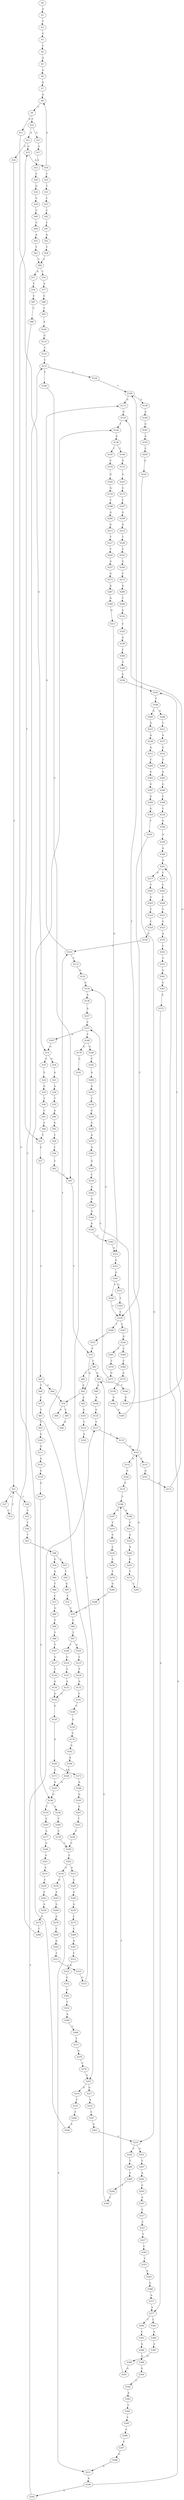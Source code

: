 strict digraph  {
	S0 -> S1 [ label = A ];
	S1 -> S2 [ label = T ];
	S2 -> S3 [ label = C ];
	S3 -> S4 [ label = C ];
	S4 -> S5 [ label = A ];
	S5 -> S6 [ label = G ];
	S6 -> S7 [ label = A ];
	S7 -> S8 [ label = A ];
	S8 -> S9 [ label = C ];
	S9 -> S10 [ label = C ];
	S9 -> S11 [ label = A ];
	S10 -> S12 [ label = A ];
	S10 -> S13 [ label = G ];
	S11 -> S14 [ label = G ];
	S12 -> S15 [ label = G ];
	S12 -> S16 [ label = C ];
	S13 -> S17 [ label = G ];
	S14 -> S18 [ label = G ];
	S14 -> S19 [ label = C ];
	S15 -> S20 [ label = A ];
	S16 -> S21 [ label = C ];
	S17 -> S22 [ label = A ];
	S18 -> S23 [ label = A ];
	S19 -> S24 [ label = C ];
	S20 -> S25 [ label = C ];
	S20 -> S8 [ label = A ];
	S21 -> S26 [ label = C ];
	S21 -> S27 [ label = A ];
	S22 -> S28 [ label = C ];
	S23 -> S29 [ label = A ];
	S24 -> S30 [ label = G ];
	S25 -> S31 [ label = T ];
	S26 -> S32 [ label = C ];
	S27 -> S33 [ label = C ];
	S28 -> S34 [ label = G ];
	S29 -> S35 [ label = T ];
	S30 -> S36 [ label = T ];
	S31 -> S37 [ label = C ];
	S32 -> S38 [ label = T ];
	S33 -> S21 [ label = C ];
	S34 -> S39 [ label = C ];
	S35 -> S40 [ label = A ];
	S36 -> S41 [ label = C ];
	S37 -> S42 [ label = C ];
	S38 -> S43 [ label = T ];
	S39 -> S44 [ label = C ];
	S40 -> S45 [ label = G ];
	S41 -> S46 [ label = C ];
	S42 -> S47 [ label = C ];
	S43 -> S48 [ label = C ];
	S44 -> S49 [ label = C ];
	S45 -> S50 [ label = T ];
	S46 -> S51 [ label = T ];
	S47 -> S52 [ label = A ];
	S48 -> S53 [ label = C ];
	S48 -> S54 [ label = G ];
	S49 -> S55 [ label = A ];
	S50 -> S56 [ label = C ];
	S51 -> S57 [ label = C ];
	S52 -> S58 [ label = T ];
	S53 -> S59 [ label = T ];
	S54 -> S60 [ label = A ];
	S55 -> S61 [ label = T ];
	S56 -> S62 [ label = T ];
	S57 -> S63 [ label = T ];
	S58 -> S64 [ label = C ];
	S59 -> S65 [ label = G ];
	S60 -> S66 [ label = T ];
	S61 -> S64 [ label = C ];
	S62 -> S67 [ label = C ];
	S63 -> S68 [ label = T ];
	S63 -> S69 [ label = G ];
	S64 -> S70 [ label = T ];
	S64 -> S71 [ label = G ];
	S65 -> S72 [ label = T ];
	S66 -> S73 [ label = C ];
	S67 -> S74 [ label = T ];
	S68 -> S75 [ label = C ];
	S69 -> S76 [ label = T ];
	S70 -> S77 [ label = G ];
	S71 -> S78 [ label = T ];
	S72 -> S79 [ label = C ];
	S73 -> S80 [ label = G ];
	S74 -> S81 [ label = C ];
	S74 -> S82 [ label = G ];
	S75 -> S83 [ label = T ];
	S76 -> S84 [ label = A ];
	S76 -> S85 [ label = C ];
	S77 -> S86 [ label = C ];
	S78 -> S87 [ label = C ];
	S79 -> S88 [ label = C ];
	S80 -> S89 [ label = T ];
	S81 -> S90 [ label = T ];
	S81 -> S91 [ label = G ];
	S82 -> S92 [ label = A ];
	S82 -> S76 [ label = T ];
	S83 -> S93 [ label = C ];
	S85 -> S94 [ label = G ];
	S86 -> S95 [ label = C ];
	S87 -> S96 [ label = C ];
	S88 -> S97 [ label = T ];
	S89 -> S98 [ label = T ];
	S90 -> S82 [ label = G ];
	S91 -> S99 [ label = A ];
	S91 -> S100 [ label = T ];
	S92 -> S101 [ label = G ];
	S93 -> S102 [ label = G ];
	S94 -> S103 [ label = T ];
	S95 -> S104 [ label = A ];
	S96 -> S51 [ label = T ];
	S97 -> S105 [ label = A ];
	S97 -> S106 [ label = T ];
	S98 -> S107 [ label = T ];
	S99 -> S108 [ label = A ];
	S100 -> S109 [ label = G ];
	S101 -> S110 [ label = T ];
	S102 -> S111 [ label = G ];
	S103 -> S112 [ label = C ];
	S103 -> S113 [ label = G ];
	S104 -> S114 [ label = G ];
	S105 -> S115 [ label = C ];
	S106 -> S116 [ label = G ];
	S107 -> S117 [ label = G ];
	S108 -> S118 [ label = G ];
	S109 -> S119 [ label = G ];
	S110 -> S120 [ label = A ];
	S111 -> S121 [ label = A ];
	S112 -> S122 [ label = G ];
	S113 -> S119 [ label = G ];
	S114 -> S123 [ label = T ];
	S115 -> S124 [ label = T ];
	S116 -> S125 [ label = T ];
	S117 -> S126 [ label = T ];
	S118 -> S127 [ label = T ];
	S119 -> S128 [ label = T ];
	S121 -> S129 [ label = G ];
	S122 -> S130 [ label = G ];
	S123 -> S131 [ label = C ];
	S124 -> S132 [ label = A ];
	S125 -> S133 [ label = A ];
	S126 -> S134 [ label = A ];
	S127 -> S135 [ label = C ];
	S128 -> S136 [ label = A ];
	S129 -> S137 [ label = A ];
	S130 -> S138 [ label = A ];
	S131 -> S139 [ label = G ];
	S131 -> S140 [ label = T ];
	S132 -> S141 [ label = C ];
	S133 -> S142 [ label = G ];
	S134 -> S142 [ label = G ];
	S135 -> S143 [ label = G ];
	S136 -> S144 [ label = T ];
	S136 -> S145 [ label = C ];
	S137 -> S146 [ label = G ];
	S138 -> S147 [ label = A ];
	S139 -> S148 [ label = T ];
	S140 -> S67 [ label = C ];
	S141 -> S149 [ label = C ];
	S142 -> S150 [ label = G ];
	S143 -> S151 [ label = C ];
	S143 -> S148 [ label = T ];
	S143 -> S152 [ label = A ];
	S144 -> S153 [ label = G ];
	S145 -> S154 [ label = C ];
	S146 -> S155 [ label = T ];
	S146 -> S156 [ label = G ];
	S147 -> S157 [ label = C ];
	S148 -> S158 [ label = A ];
	S148 -> S113 [ label = G ];
	S149 -> S159 [ label = A ];
	S150 -> S160 [ label = A ];
	S151 -> S161 [ label = G ];
	S152 -> S162 [ label = G ];
	S153 -> S163 [ label = A ];
	S154 -> S164 [ label = G ];
	S155 -> S165 [ label = C ];
	S156 -> S166 [ label = T ];
	S157 -> S167 [ label = A ];
	S157 -> S168 [ label = T ];
	S158 -> S169 [ label = A ];
	S159 -> S170 [ label = G ];
	S160 -> S171 [ label = G ];
	S160 -> S172 [ label = A ];
	S161 -> S173 [ label = G ];
	S162 -> S174 [ label = G ];
	S163 -> S175 [ label = G ];
	S164 -> S176 [ label = G ];
	S165 -> S177 [ label = A ];
	S166 -> S178 [ label = C ];
	S167 -> S14 [ label = G ];
	S168 -> S179 [ label = G ];
	S168 -> S180 [ label = A ];
	S169 -> S181 [ label = G ];
	S170 -> S182 [ label = G ];
	S171 -> S183 [ label = A ];
	S172 -> S184 [ label = A ];
	S173 -> S185 [ label = C ];
	S174 -> S186 [ label = T ];
	S175 -> S187 [ label = C ];
	S176 -> S188 [ label = T ];
	S177 -> S189 [ label = G ];
	S178 -> S190 [ label = C ];
	S179 -> S191 [ label = C ];
	S180 -> S192 [ label = C ];
	S181 -> S193 [ label = A ];
	S182 -> S194 [ label = A ];
	S183 -> S146 [ label = G ];
	S184 -> S195 [ label = G ];
	S185 -> S196 [ label = T ];
	S186 -> S197 [ label = G ];
	S186 -> S198 [ label = A ];
	S187 -> S199 [ label = G ];
	S188 -> S200 [ label = G ];
	S189 -> S201 [ label = G ];
	S190 -> S202 [ label = C ];
	S191 -> S203 [ label = A ];
	S192 -> S204 [ label = A ];
	S193 -> S205 [ label = C ];
	S194 -> S206 [ label = G ];
	S195 -> S207 [ label = G ];
	S196 -> S208 [ label = A ];
	S196 -> S209 [ label = G ];
	S197 -> S210 [ label = T ];
	S198 -> S211 [ label = T ];
	S199 -> S212 [ label = G ];
	S200 -> S213 [ label = G ];
	S201 -> S214 [ label = A ];
	S202 -> S215 [ label = A ];
	S202 -> S216 [ label = G ];
	S203 -> S217 [ label = G ];
	S203 -> S218 [ label = A ];
	S204 -> S219 [ label = A ];
	S205 -> S220 [ label = G ];
	S206 -> S183 [ label = A ];
	S207 -> S221 [ label = T ];
	S208 -> S222 [ label = T ];
	S209 -> S223 [ label = G ];
	S210 -> S224 [ label = C ];
	S211 -> S225 [ label = A ];
	S212 -> S226 [ label = T ];
	S213 -> S227 [ label = T ];
	S214 -> S228 [ label = C ];
	S215 -> S229 [ label = G ];
	S216 -> S230 [ label = G ];
	S216 -> S231 [ label = A ];
	S217 -> S232 [ label = A ];
	S218 -> S233 [ label = C ];
	S219 -> S234 [ label = C ];
	S220 -> S235 [ label = G ];
	S221 -> S236 [ label = C ];
	S222 -> S237 [ label = A ];
	S223 -> S238 [ label = A ];
	S224 -> S239 [ label = C ];
	S225 -> S240 [ label = A ];
	S226 -> S241 [ label = C ];
	S227 -> S242 [ label = T ];
	S228 -> S243 [ label = C ];
	S229 -> S244 [ label = A ];
	S230 -> S245 [ label = A ];
	S231 -> S246 [ label = A ];
	S232 -> S247 [ label = C ];
	S233 -> S248 [ label = C ];
	S234 -> S249 [ label = G ];
	S235 -> S250 [ label = C ];
	S235 -> S251 [ label = A ];
	S236 -> S190 [ label = C ];
	S237 -> S252 [ label = G ];
	S238 -> S253 [ label = A ];
	S239 -> S254 [ label = C ];
	S240 -> S255 [ label = G ];
	S241 -> S256 [ label = G ];
	S242 -> S257 [ label = A ];
	S243 -> S258 [ label = A ];
	S244 -> S259 [ label = G ];
	S245 -> S260 [ label = G ];
	S246 -> S261 [ label = A ];
	S246 -> S262 [ label = G ];
	S247 -> S263 [ label = G ];
	S248 -> S264 [ label = A ];
	S249 -> S265 [ label = A ];
	S250 -> S266 [ label = T ];
	S251 -> S267 [ label = C ];
	S252 -> S268 [ label = T ];
	S253 -> S269 [ label = T ];
	S254 -> S270 [ label = T ];
	S255 -> S271 [ label = T ];
	S256 -> S272 [ label = C ];
	S257 -> S273 [ label = G ];
	S258 -> S274 [ label = G ];
	S259 -> S275 [ label = C ];
	S260 -> S276 [ label = G ];
	S261 -> S277 [ label = G ];
	S261 -> S278 [ label = C ];
	S262 -> S127 [ label = T ];
	S263 -> S235 [ label = G ];
	S264 -> S15 [ label = G ];
	S265 -> S279 [ label = A ];
	S266 -> S280 [ label = C ];
	S267 -> S281 [ label = A ];
	S268 -> S282 [ label = A ];
	S269 -> S283 [ label = G ];
	S270 -> S284 [ label = G ];
	S271 -> S285 [ label = C ];
	S272 -> S286 [ label = A ];
	S273 -> S287 [ label = A ];
	S274 -> S288 [ label = T ];
	S275 -> S289 [ label = C ];
	S276 -> S290 [ label = C ];
	S277 -> S291 [ label = T ];
	S278 -> S292 [ label = C ];
	S279 -> S293 [ label = A ];
	S280 -> S294 [ label = T ];
	S281 -> S295 [ label = C ];
	S282 -> S296 [ label = G ];
	S283 -> S297 [ label = G ];
	S284 -> S298 [ label = T ];
	S285 -> S143 [ label = G ];
	S286 -> S299 [ label = C ];
	S287 -> S300 [ label = A ];
	S288 -> S131 [ label = C ];
	S289 -> S301 [ label = A ];
	S290 -> S302 [ label = G ];
	S291 -> S303 [ label = G ];
	S292 -> S304 [ label = C ];
	S293 -> S305 [ label = A ];
	S294 -> S306 [ label = C ];
	S295 -> S307 [ label = A ];
	S296 -> S308 [ label = C ];
	S297 -> S309 [ label = G ];
	S298 -> S79 [ label = C ];
	S299 -> S310 [ label = G ];
	S300 -> S311 [ label = G ];
	S301 -> S312 [ label = C ];
	S302 -> S313 [ label = T ];
	S303 -> S314 [ label = T ];
	S304 -> S315 [ label = C ];
	S305 -> S316 [ label = C ];
	S306 -> S91 [ label = G ];
	S307 -> S317 [ label = C ];
	S308 -> S318 [ label = C ];
	S309 -> S319 [ label = G ];
	S310 -> S320 [ label = C ];
	S311 -> S321 [ label = G ];
	S312 -> S322 [ label = G ];
	S313 -> S323 [ label = G ];
	S314 -> S324 [ label = C ];
	S315 -> S325 [ label = G ];
	S316 -> S326 [ label = A ];
	S317 -> S327 [ label = C ];
	S318 -> S328 [ label = G ];
	S319 -> S329 [ label = T ];
	S320 -> S330 [ label = G ];
	S321 -> S331 [ label = G ];
	S322 -> S332 [ label = G ];
	S323 -> S333 [ label = G ];
	S324 -> S334 [ label = G ];
	S325 -> S335 [ label = A ];
	S326 -> S336 [ label = G ];
	S327 -> S337 [ label = T ];
	S328 -> S338 [ label = A ];
	S329 -> S339 [ label = C ];
	S330 -> S340 [ label = C ];
	S331 -> S341 [ label = G ];
	S332 -> S342 [ label = T ];
	S333 -> S128 [ label = T ];
	S334 -> S103 [ label = T ];
	S335 -> S343 [ label = C ];
	S336 -> S344 [ label = A ];
	S337 -> S345 [ label = C ];
	S338 -> S346 [ label = A ];
	S339 -> S347 [ label = C ];
	S339 -> S348 [ label = T ];
	S340 -> S349 [ label = G ];
	S341 -> S350 [ label = T ];
	S341 -> S351 [ label = G ];
	S342 -> S352 [ label = T ];
	S343 -> S353 [ label = T ];
	S344 -> S354 [ label = A ];
	S345 -> S355 [ label = T ];
	S346 -> S261 [ label = A ];
	S347 -> S356 [ label = G ];
	S348 -> S357 [ label = C ];
	S349 -> S358 [ label = G ];
	S350 -> S339 [ label = C ];
	S351 -> S359 [ label = T ];
	S352 -> S360 [ label = A ];
	S353 -> S361 [ label = A ];
	S354 -> S362 [ label = G ];
	S355 -> S363 [ label = A ];
	S356 -> S364 [ label = C ];
	S356 -> S365 [ label = T ];
	S357 -> S74 [ label = T ];
	S358 -> S185 [ label = C ];
	S359 -> S339 [ label = C ];
	S360 -> S366 [ label = C ];
	S361 -> S367 [ label = G ];
	S362 -> S321 [ label = G ];
	S363 -> S368 [ label = G ];
	S364 -> S369 [ label = C ];
	S365 -> S370 [ label = C ];
	S366 -> S371 [ label = T ];
	S367 -> S372 [ label = A ];
	S368 -> S373 [ label = A ];
	S369 -> S374 [ label = G ];
	S370 -> S375 [ label = G ];
	S371 -> S376 [ label = G ];
	S372 -> S377 [ label = A ];
	S373 -> S377 [ label = A ];
	S374 -> S378 [ label = G ];
	S375 -> S130 [ label = G ];
	S376 -> S379 [ label = C ];
	S377 -> S380 [ label = T ];
	S377 -> S381 [ label = C ];
	S378 -> S382 [ label = A ];
	S379 -> S203 [ label = A ];
	S380 -> S383 [ label = C ];
	S381 -> S384 [ label = G ];
	S382 -> S385 [ label = A ];
	S383 -> S386 [ label = G ];
	S384 -> S387 [ label = A ];
	S385 -> S157 [ label = C ];
	S386 -> S388 [ label = G ];
	S387 -> S389 [ label = G ];
	S388 -> S390 [ label = G ];
	S389 -> S391 [ label = G ];
	S390 -> S392 [ label = T ];
	S391 -> S186 [ label = T ];
	S392 -> S393 [ label = A ];
	S393 -> S394 [ label = T ];
	S394 -> S395 [ label = C ];
	S395 -> S396 [ label = C ];
	S396 -> S397 [ label = C ];
	S397 -> S398 [ label = G ];
	S398 -> S231 [ label = A ];
}
